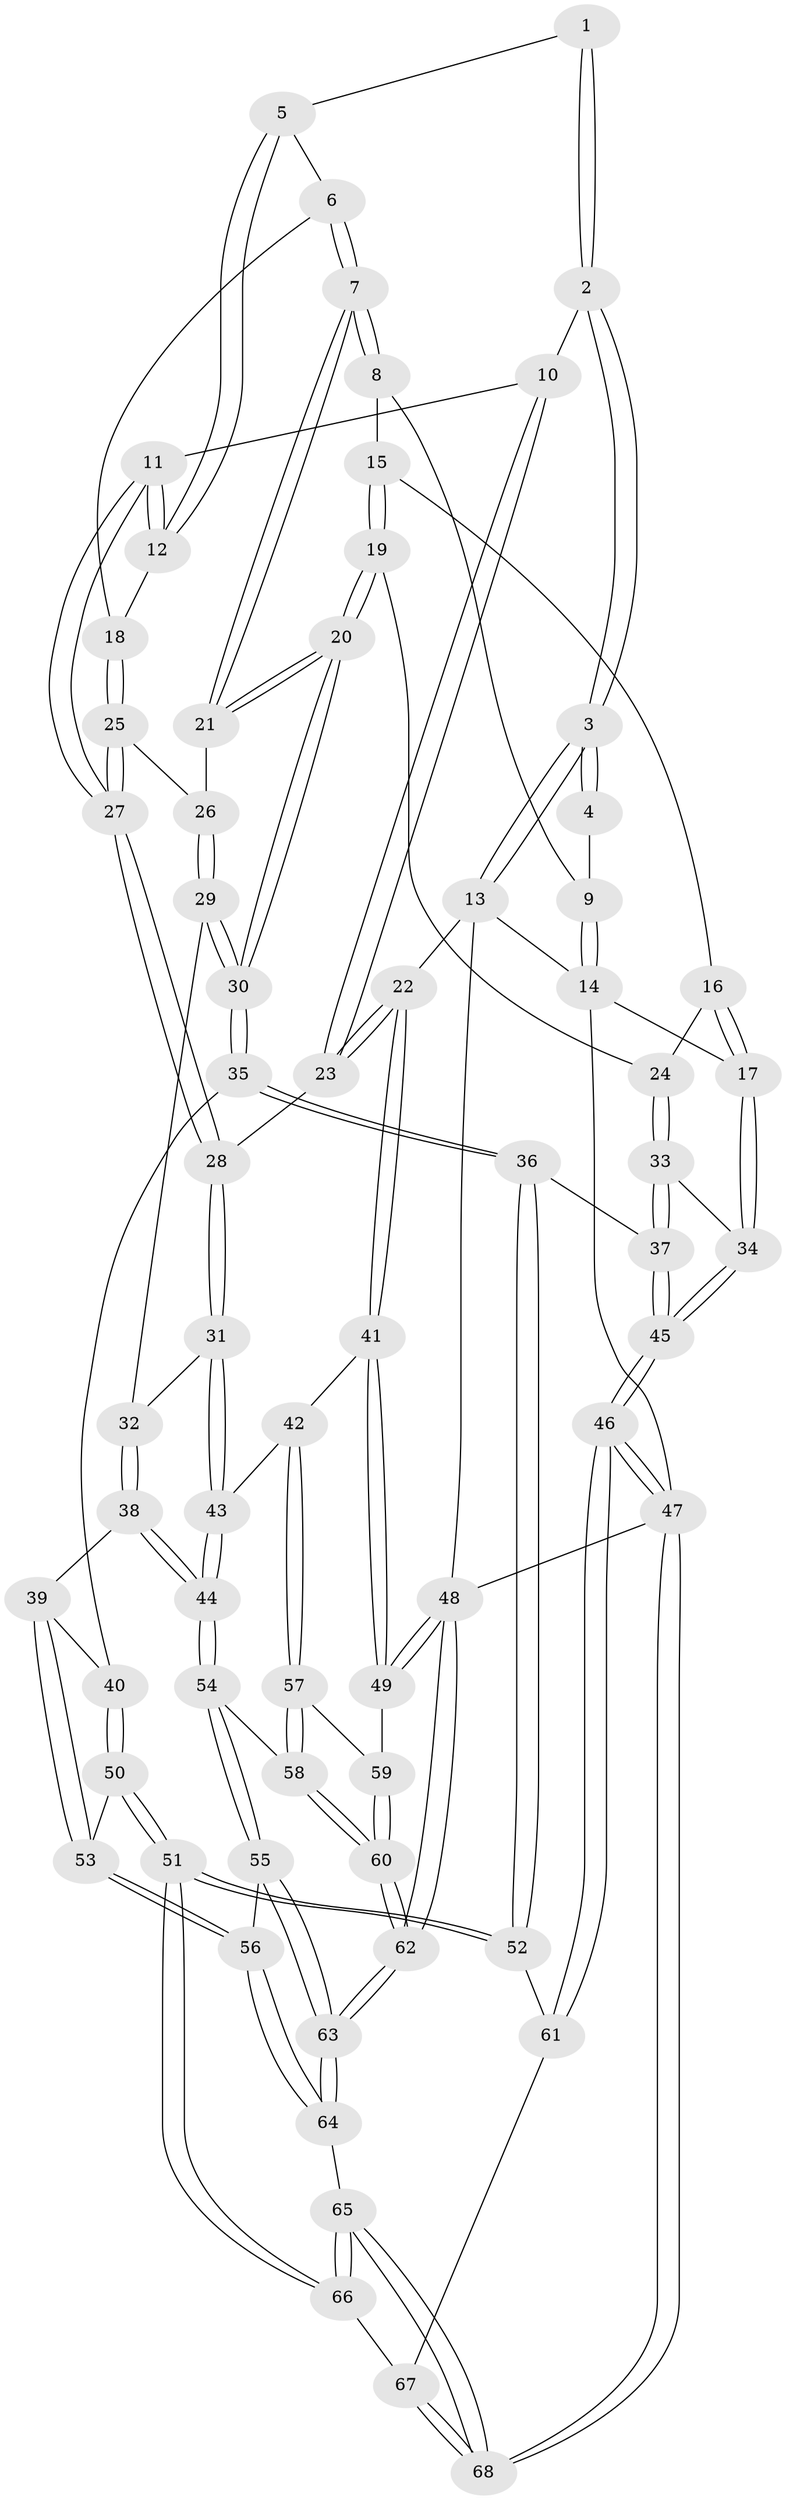 // coarse degree distribution, {5: 0.3333333333333333, 6: 0.1111111111111111, 3: 0.14814814814814814, 4: 0.3333333333333333, 7: 0.037037037037037035, 2: 0.037037037037037035}
// Generated by graph-tools (version 1.1) at 2025/21/03/04/25 18:21:12]
// undirected, 68 vertices, 167 edges
graph export_dot {
graph [start="1"]
  node [color=gray90,style=filled];
  1 [pos="+0.537481257161113+0"];
  2 [pos="+0.8222119180816972+0.10227168513003697"];
  3 [pos="+1+0"];
  4 [pos="+0.5353947695874809+0"];
  5 [pos="+0.5374649107008574+0"];
  6 [pos="+0.4199919601502154+0.1047814101660885"];
  7 [pos="+0.33104877013387807+0.17173665648475045"];
  8 [pos="+0.09767462900015249+0"];
  9 [pos="+0.011216660112178126+0"];
  10 [pos="+0.8221695430533689+0.10232483805101696"];
  11 [pos="+0.6842366808405068+0.14996999952254925"];
  12 [pos="+0.6195863079498022+0.09874760256114089"];
  13 [pos="+1+0"];
  14 [pos="+0+0"];
  15 [pos="+0.10241501347935231+0.1001057328015081"];
  16 [pos="+0.04260723455097569+0.20277169645662718"];
  17 [pos="+0+0.34857824973940005"];
  18 [pos="+0.5271970797646014+0.18533807275310743"];
  19 [pos="+0.1799871726439928+0.3314286784559031"];
  20 [pos="+0.22016775559852977+0.3339670966923742"];
  21 [pos="+0.32919920503611866+0.23701865918947437"];
  22 [pos="+1+0.3619030003351112"];
  23 [pos="+0.8773186771772412+0.3519351169844529"];
  24 [pos="+0.15289995190247407+0.3409687863047618"];
  25 [pos="+0.5002274946574259+0.3106219213417532"];
  26 [pos="+0.49113221070817753+0.3149788978381169"];
  27 [pos="+0.6739053686561661+0.3109837106003836"];
  28 [pos="+0.7603834533279927+0.39949490490146466"];
  29 [pos="+0.48181324185081786+0.3709908089990003"];
  30 [pos="+0.31643177788598936+0.5146979398386763"];
  31 [pos="+0.7598528887795662+0.401184518776259"];
  32 [pos="+0.5331299370701019+0.4734942808717532"];
  33 [pos="+0.09511333325327072+0.3701288383562641"];
  34 [pos="+0+0.3692047950973517"];
  35 [pos="+0.3176320479268575+0.5432791563880929"];
  36 [pos="+0.1442369323443519+0.6592565779362882"];
  37 [pos="+0.12621168398334368+0.6492043397505766"];
  38 [pos="+0.5191374029165332+0.5865186368135067"];
  39 [pos="+0.4891483331413464+0.6045001592951778"];
  40 [pos="+0.3965480122025946+0.5944072348561821"];
  41 [pos="+1+0.47996324540796026"];
  42 [pos="+1+0.5362925887560702"];
  43 [pos="+0.7472631538035195+0.5816456503393034"];
  44 [pos="+0.7389103316789004+0.6064708012260558"];
  45 [pos="+0+0.6058529371422151"];
  46 [pos="+0+0.8566087574998185"];
  47 [pos="+0+1"];
  48 [pos="+1+1"];
  49 [pos="+1+0.5840663254271213"];
  50 [pos="+0.3549879058014188+0.7919567558391494"];
  51 [pos="+0.23969928865547938+0.8444403240057402"];
  52 [pos="+0.16116338554752763+0.7272180500456109"];
  53 [pos="+0.5323802588345642+0.8277894297446841"];
  54 [pos="+0.7598657068978276+0.6779748236543901"];
  55 [pos="+0.7056983338747926+0.7502241976291055"];
  56 [pos="+0.5591559848708573+0.8542644686524032"];
  57 [pos="+0.8275016052989475+0.698420795630767"];
  58 [pos="+0.8143664078298768+0.7039331796427584"];
  59 [pos="+1+0.6488714323980758"];
  60 [pos="+0.8946866161926793+0.7993500447852008"];
  61 [pos="+0+0.8757082023440576"];
  62 [pos="+1+1"];
  63 [pos="+0.9648314454617589+1"];
  64 [pos="+0.5628745018403576+1"];
  65 [pos="+0.2753009089131166+1"];
  66 [pos="+0.23551380339473524+0.8932755270751547"];
  67 [pos="+0+0.8924161166489991"];
  68 [pos="+0.23143470303325173+1"];
  1 -- 2;
  1 -- 2;
  1 -- 5;
  2 -- 3;
  2 -- 3;
  2 -- 10;
  3 -- 4;
  3 -- 4;
  3 -- 13;
  3 -- 13;
  4 -- 9;
  5 -- 6;
  5 -- 12;
  5 -- 12;
  6 -- 7;
  6 -- 7;
  6 -- 18;
  7 -- 8;
  7 -- 8;
  7 -- 21;
  7 -- 21;
  8 -- 9;
  8 -- 15;
  9 -- 14;
  9 -- 14;
  10 -- 11;
  10 -- 23;
  10 -- 23;
  11 -- 12;
  11 -- 12;
  11 -- 27;
  11 -- 27;
  12 -- 18;
  13 -- 14;
  13 -- 22;
  13 -- 48;
  14 -- 17;
  14 -- 47;
  15 -- 16;
  15 -- 19;
  15 -- 19;
  16 -- 17;
  16 -- 17;
  16 -- 24;
  17 -- 34;
  17 -- 34;
  18 -- 25;
  18 -- 25;
  19 -- 20;
  19 -- 20;
  19 -- 24;
  20 -- 21;
  20 -- 21;
  20 -- 30;
  20 -- 30;
  21 -- 26;
  22 -- 23;
  22 -- 23;
  22 -- 41;
  22 -- 41;
  23 -- 28;
  24 -- 33;
  24 -- 33;
  25 -- 26;
  25 -- 27;
  25 -- 27;
  26 -- 29;
  26 -- 29;
  27 -- 28;
  27 -- 28;
  28 -- 31;
  28 -- 31;
  29 -- 30;
  29 -- 30;
  29 -- 32;
  30 -- 35;
  30 -- 35;
  31 -- 32;
  31 -- 43;
  31 -- 43;
  32 -- 38;
  32 -- 38;
  33 -- 34;
  33 -- 37;
  33 -- 37;
  34 -- 45;
  34 -- 45;
  35 -- 36;
  35 -- 36;
  35 -- 40;
  36 -- 37;
  36 -- 52;
  36 -- 52;
  37 -- 45;
  37 -- 45;
  38 -- 39;
  38 -- 44;
  38 -- 44;
  39 -- 40;
  39 -- 53;
  39 -- 53;
  40 -- 50;
  40 -- 50;
  41 -- 42;
  41 -- 49;
  41 -- 49;
  42 -- 43;
  42 -- 57;
  42 -- 57;
  43 -- 44;
  43 -- 44;
  44 -- 54;
  44 -- 54;
  45 -- 46;
  45 -- 46;
  46 -- 47;
  46 -- 47;
  46 -- 61;
  46 -- 61;
  47 -- 68;
  47 -- 68;
  47 -- 48;
  48 -- 49;
  48 -- 49;
  48 -- 62;
  48 -- 62;
  49 -- 59;
  50 -- 51;
  50 -- 51;
  50 -- 53;
  51 -- 52;
  51 -- 52;
  51 -- 66;
  51 -- 66;
  52 -- 61;
  53 -- 56;
  53 -- 56;
  54 -- 55;
  54 -- 55;
  54 -- 58;
  55 -- 56;
  55 -- 63;
  55 -- 63;
  56 -- 64;
  56 -- 64;
  57 -- 58;
  57 -- 58;
  57 -- 59;
  58 -- 60;
  58 -- 60;
  59 -- 60;
  59 -- 60;
  60 -- 62;
  60 -- 62;
  61 -- 67;
  62 -- 63;
  62 -- 63;
  63 -- 64;
  63 -- 64;
  64 -- 65;
  65 -- 66;
  65 -- 66;
  65 -- 68;
  65 -- 68;
  66 -- 67;
  67 -- 68;
  67 -- 68;
}
